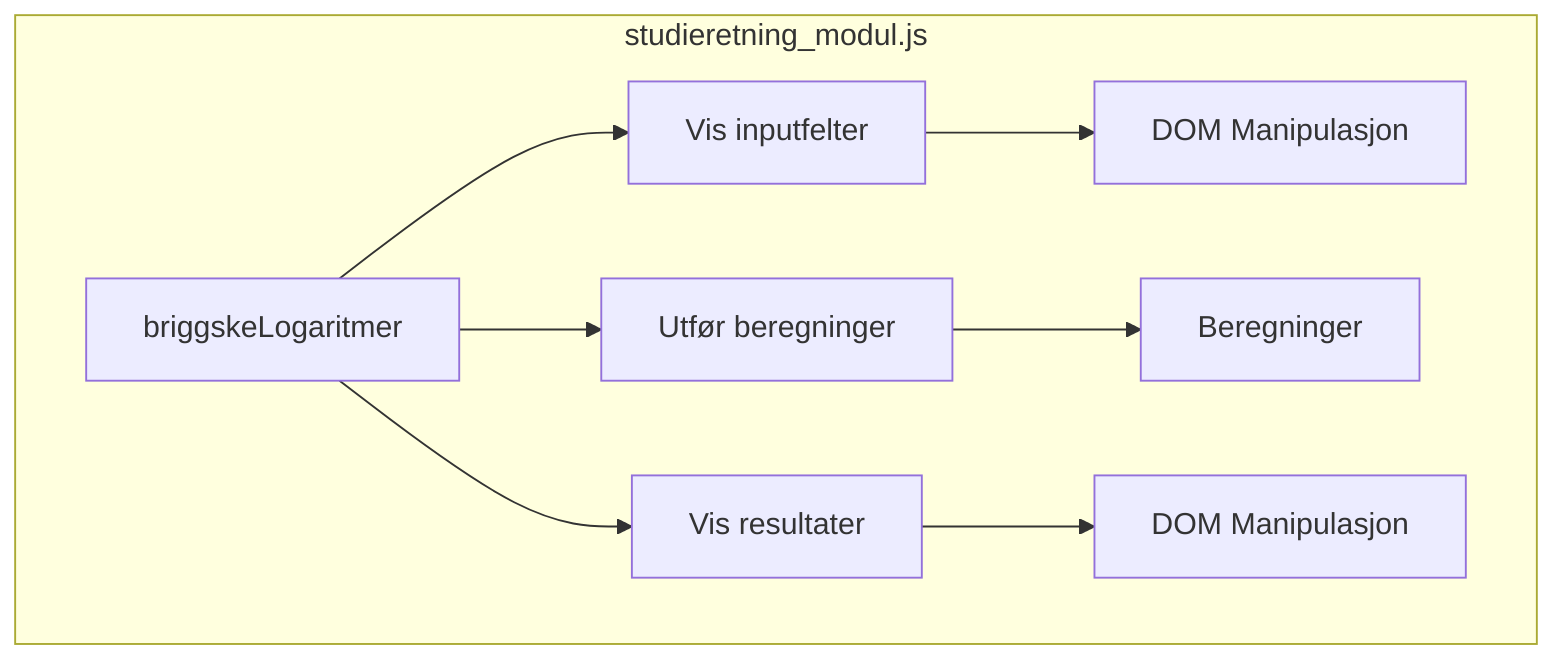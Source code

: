 graph TD
    subgraph studieretning_modul.js
        A[briggskeLogaritmer] --> B[Vis inputfelter]
        A --> C[Utfør beregninger]
        A --> D[Vis resultater]
        B --> E[DOM Manipulasjon]
        C --> F[Beregninger]
        D --> G[DOM Manipulasjon]
    end
